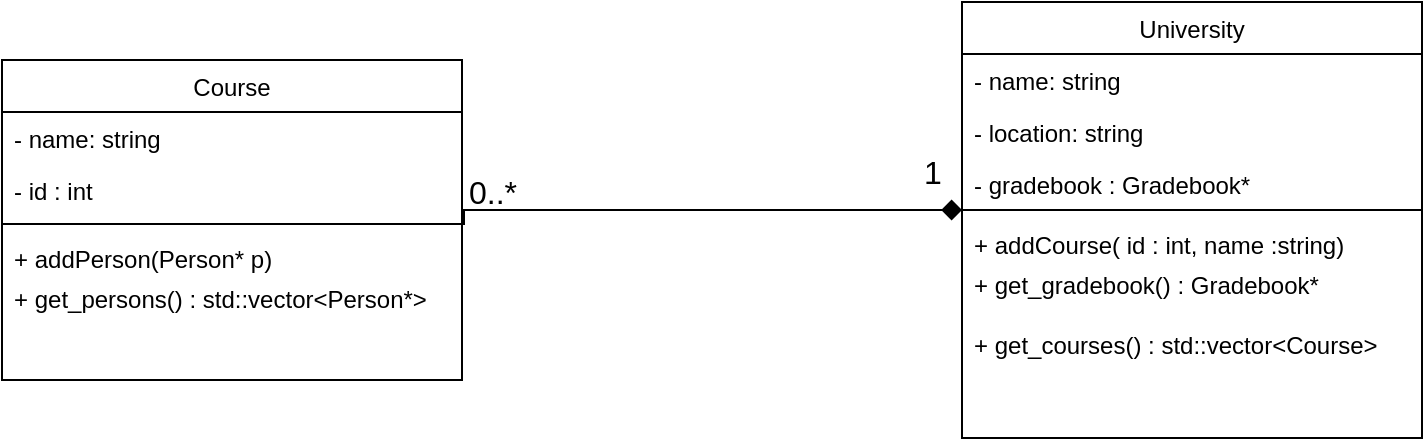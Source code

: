 <mxfile version="26.2.13">
  <diagram name="Page-1" id="-8M5qc_XJgXojqNJt-C3">
    <mxGraphModel dx="1556" dy="855" grid="1" gridSize="10" guides="1" tooltips="1" connect="1" arrows="1" fold="1" page="1" pageScale="1" pageWidth="850" pageHeight="1100" math="0" shadow="0">
      <root>
        <mxCell id="0" />
        <mxCell id="1" parent="0" />
        <mxCell id="y1ulGAtnFWfHETWsTNIO-1" value="University" style="swimlane;fontStyle=0;align=center;verticalAlign=top;childLayout=stackLayout;horizontal=1;startSize=26;horizontalStack=0;resizeParent=1;resizeLast=0;collapsible=1;marginBottom=0;rounded=0;shadow=0;strokeWidth=1;" vertex="1" parent="1">
          <mxGeometry x="520" y="260" width="230" height="218" as="geometry">
            <mxRectangle x="230" y="140" width="160" height="26" as="alternateBounds" />
          </mxGeometry>
        </mxCell>
        <mxCell id="y1ulGAtnFWfHETWsTNIO-2" value="- name: string" style="text;align=left;verticalAlign=top;spacingLeft=4;spacingRight=4;overflow=hidden;rotatable=0;points=[[0,0.5],[1,0.5]];portConstraint=eastwest;" vertex="1" parent="y1ulGAtnFWfHETWsTNIO-1">
          <mxGeometry y="26" width="230" height="26" as="geometry" />
        </mxCell>
        <mxCell id="y1ulGAtnFWfHETWsTNIO-3" value="- location: string" style="text;align=left;verticalAlign=top;spacingLeft=4;spacingRight=4;overflow=hidden;rotatable=0;points=[[0,0.5],[1,0.5]];portConstraint=eastwest;rounded=0;shadow=0;html=0;" vertex="1" parent="y1ulGAtnFWfHETWsTNIO-1">
          <mxGeometry y="52" width="230" height="26" as="geometry" />
        </mxCell>
        <mxCell id="y1ulGAtnFWfHETWsTNIO-4" value="- gradebook : Gradebook*&#xa;" style="text;align=left;verticalAlign=top;spacingLeft=4;spacingRight=4;overflow=hidden;rotatable=0;points=[[0,0.5],[1,0.5]];portConstraint=eastwest;rounded=0;shadow=0;html=0;" vertex="1" parent="y1ulGAtnFWfHETWsTNIO-1">
          <mxGeometry y="78" width="230" height="22" as="geometry" />
        </mxCell>
        <mxCell id="y1ulGAtnFWfHETWsTNIO-5" value="" style="line;html=1;strokeWidth=1;align=left;verticalAlign=middle;spacingTop=-1;spacingLeft=3;spacingRight=3;rotatable=0;labelPosition=right;points=[];portConstraint=eastwest;" vertex="1" parent="y1ulGAtnFWfHETWsTNIO-1">
          <mxGeometry y="100" width="230" height="8" as="geometry" />
        </mxCell>
        <mxCell id="y1ulGAtnFWfHETWsTNIO-6" value="+ addCourse( id : int, name :string)" style="text;align=left;verticalAlign=top;spacingLeft=4;spacingRight=4;overflow=hidden;rotatable=0;points=[[0,0.5],[1,0.5]];portConstraint=eastwest;" vertex="1" parent="y1ulGAtnFWfHETWsTNIO-1">
          <mxGeometry y="108" width="230" height="20" as="geometry" />
        </mxCell>
        <mxCell id="y1ulGAtnFWfHETWsTNIO-7" value="+ get_gradebook() : Gradebook*" style="text;align=left;verticalAlign=top;spacingLeft=4;spacingRight=4;overflow=hidden;rotatable=0;points=[[0,0.5],[1,0.5]];portConstraint=eastwest;" vertex="1" parent="y1ulGAtnFWfHETWsTNIO-1">
          <mxGeometry y="128" width="230" height="30" as="geometry" />
        </mxCell>
        <mxCell id="y1ulGAtnFWfHETWsTNIO-8" value="+ get_courses() : std::vector&lt;Course&gt;" style="text;align=left;verticalAlign=top;spacingLeft=4;spacingRight=4;overflow=hidden;rotatable=0;points=[[0,0.5],[1,0.5]];portConstraint=eastwest;" vertex="1" parent="y1ulGAtnFWfHETWsTNIO-1">
          <mxGeometry y="158" width="230" height="20" as="geometry" />
        </mxCell>
        <mxCell id="y1ulGAtnFWfHETWsTNIO-9" value="Course" style="swimlane;fontStyle=0;align=center;verticalAlign=top;childLayout=stackLayout;horizontal=1;startSize=26;horizontalStack=0;resizeParent=1;resizeLast=0;collapsible=1;marginBottom=0;rounded=0;shadow=0;strokeWidth=1;" vertex="1" parent="1">
          <mxGeometry x="40" y="289" width="230" height="160" as="geometry">
            <mxRectangle x="230" y="140" width="160" height="26" as="alternateBounds" />
          </mxGeometry>
        </mxCell>
        <mxCell id="y1ulGAtnFWfHETWsTNIO-10" value="- name: string" style="text;align=left;verticalAlign=top;spacingLeft=4;spacingRight=4;overflow=hidden;rotatable=0;points=[[0,0.5],[1,0.5]];portConstraint=eastwest;" vertex="1" parent="y1ulGAtnFWfHETWsTNIO-9">
          <mxGeometry y="26" width="230" height="26" as="geometry" />
        </mxCell>
        <mxCell id="y1ulGAtnFWfHETWsTNIO-11" value="- id : int" style="text;align=left;verticalAlign=top;spacingLeft=4;spacingRight=4;overflow=hidden;rotatable=0;points=[[0,0.5],[1,0.5]];portConstraint=eastwest;rounded=0;shadow=0;html=0;" vertex="1" parent="y1ulGAtnFWfHETWsTNIO-9">
          <mxGeometry y="52" width="230" height="26" as="geometry" />
        </mxCell>
        <mxCell id="y1ulGAtnFWfHETWsTNIO-12" value="" style="line;html=1;strokeWidth=1;align=left;verticalAlign=middle;spacingTop=-1;spacingLeft=3;spacingRight=3;rotatable=0;labelPosition=right;points=[];portConstraint=eastwest;" vertex="1" parent="y1ulGAtnFWfHETWsTNIO-9">
          <mxGeometry y="78" width="230" height="8" as="geometry" />
        </mxCell>
        <mxCell id="y1ulGAtnFWfHETWsTNIO-13" value="+ addPerson(Person* p)" style="text;align=left;verticalAlign=top;spacingLeft=4;spacingRight=4;overflow=hidden;rotatable=0;points=[[0,0.5],[1,0.5]];portConstraint=eastwest;" vertex="1" parent="y1ulGAtnFWfHETWsTNIO-9">
          <mxGeometry y="86" width="230" height="20" as="geometry" />
        </mxCell>
        <mxCell id="y1ulGAtnFWfHETWsTNIO-14" value="+ get_persons() : std::vector&lt;Person*&gt;" style="text;align=left;verticalAlign=top;spacingLeft=4;spacingRight=4;overflow=hidden;rotatable=0;points=[[0,0.5],[1,0.5]];portConstraint=eastwest;" vertex="1" parent="y1ulGAtnFWfHETWsTNIO-9">
          <mxGeometry y="106" width="230" height="30" as="geometry" />
        </mxCell>
        <mxCell id="y1ulGAtnFWfHETWsTNIO-18" style="edgeStyle=orthogonalEdgeStyle;rounded=0;orthogonalLoop=1;jettySize=auto;html=1;exitX=0.5;exitY=0;exitDx=0;exitDy=0;fontSize=12;startSize=8;endSize=8;endArrow=diamond;endFill=1;" edge="1" parent="1" target="y1ulGAtnFWfHETWsTNIO-5">
          <mxGeometry relative="1" as="geometry">
            <mxPoint x="270" y="371" as="sourcePoint" />
            <mxPoint x="400" y="289" as="targetPoint" />
            <Array as="points">
              <mxPoint x="271" y="371" />
              <mxPoint x="271" y="364" />
            </Array>
          </mxGeometry>
        </mxCell>
        <mxCell id="y1ulGAtnFWfHETWsTNIO-19" value="1" style="text;html=1;align=center;verticalAlign=middle;resizable=0;points=[];autosize=1;strokeColor=none;fillColor=none;fontSize=16;" vertex="1" parent="1">
          <mxGeometry x="490" y="330" width="30" height="30" as="geometry" />
        </mxCell>
        <mxCell id="y1ulGAtnFWfHETWsTNIO-20" value="0..*" style="text;html=1;align=center;verticalAlign=middle;resizable=0;points=[];autosize=1;strokeColor=none;fillColor=none;fontSize=16;" vertex="1" parent="1">
          <mxGeometry x="260" y="340" width="50" height="30" as="geometry" />
        </mxCell>
      </root>
    </mxGraphModel>
  </diagram>
</mxfile>
